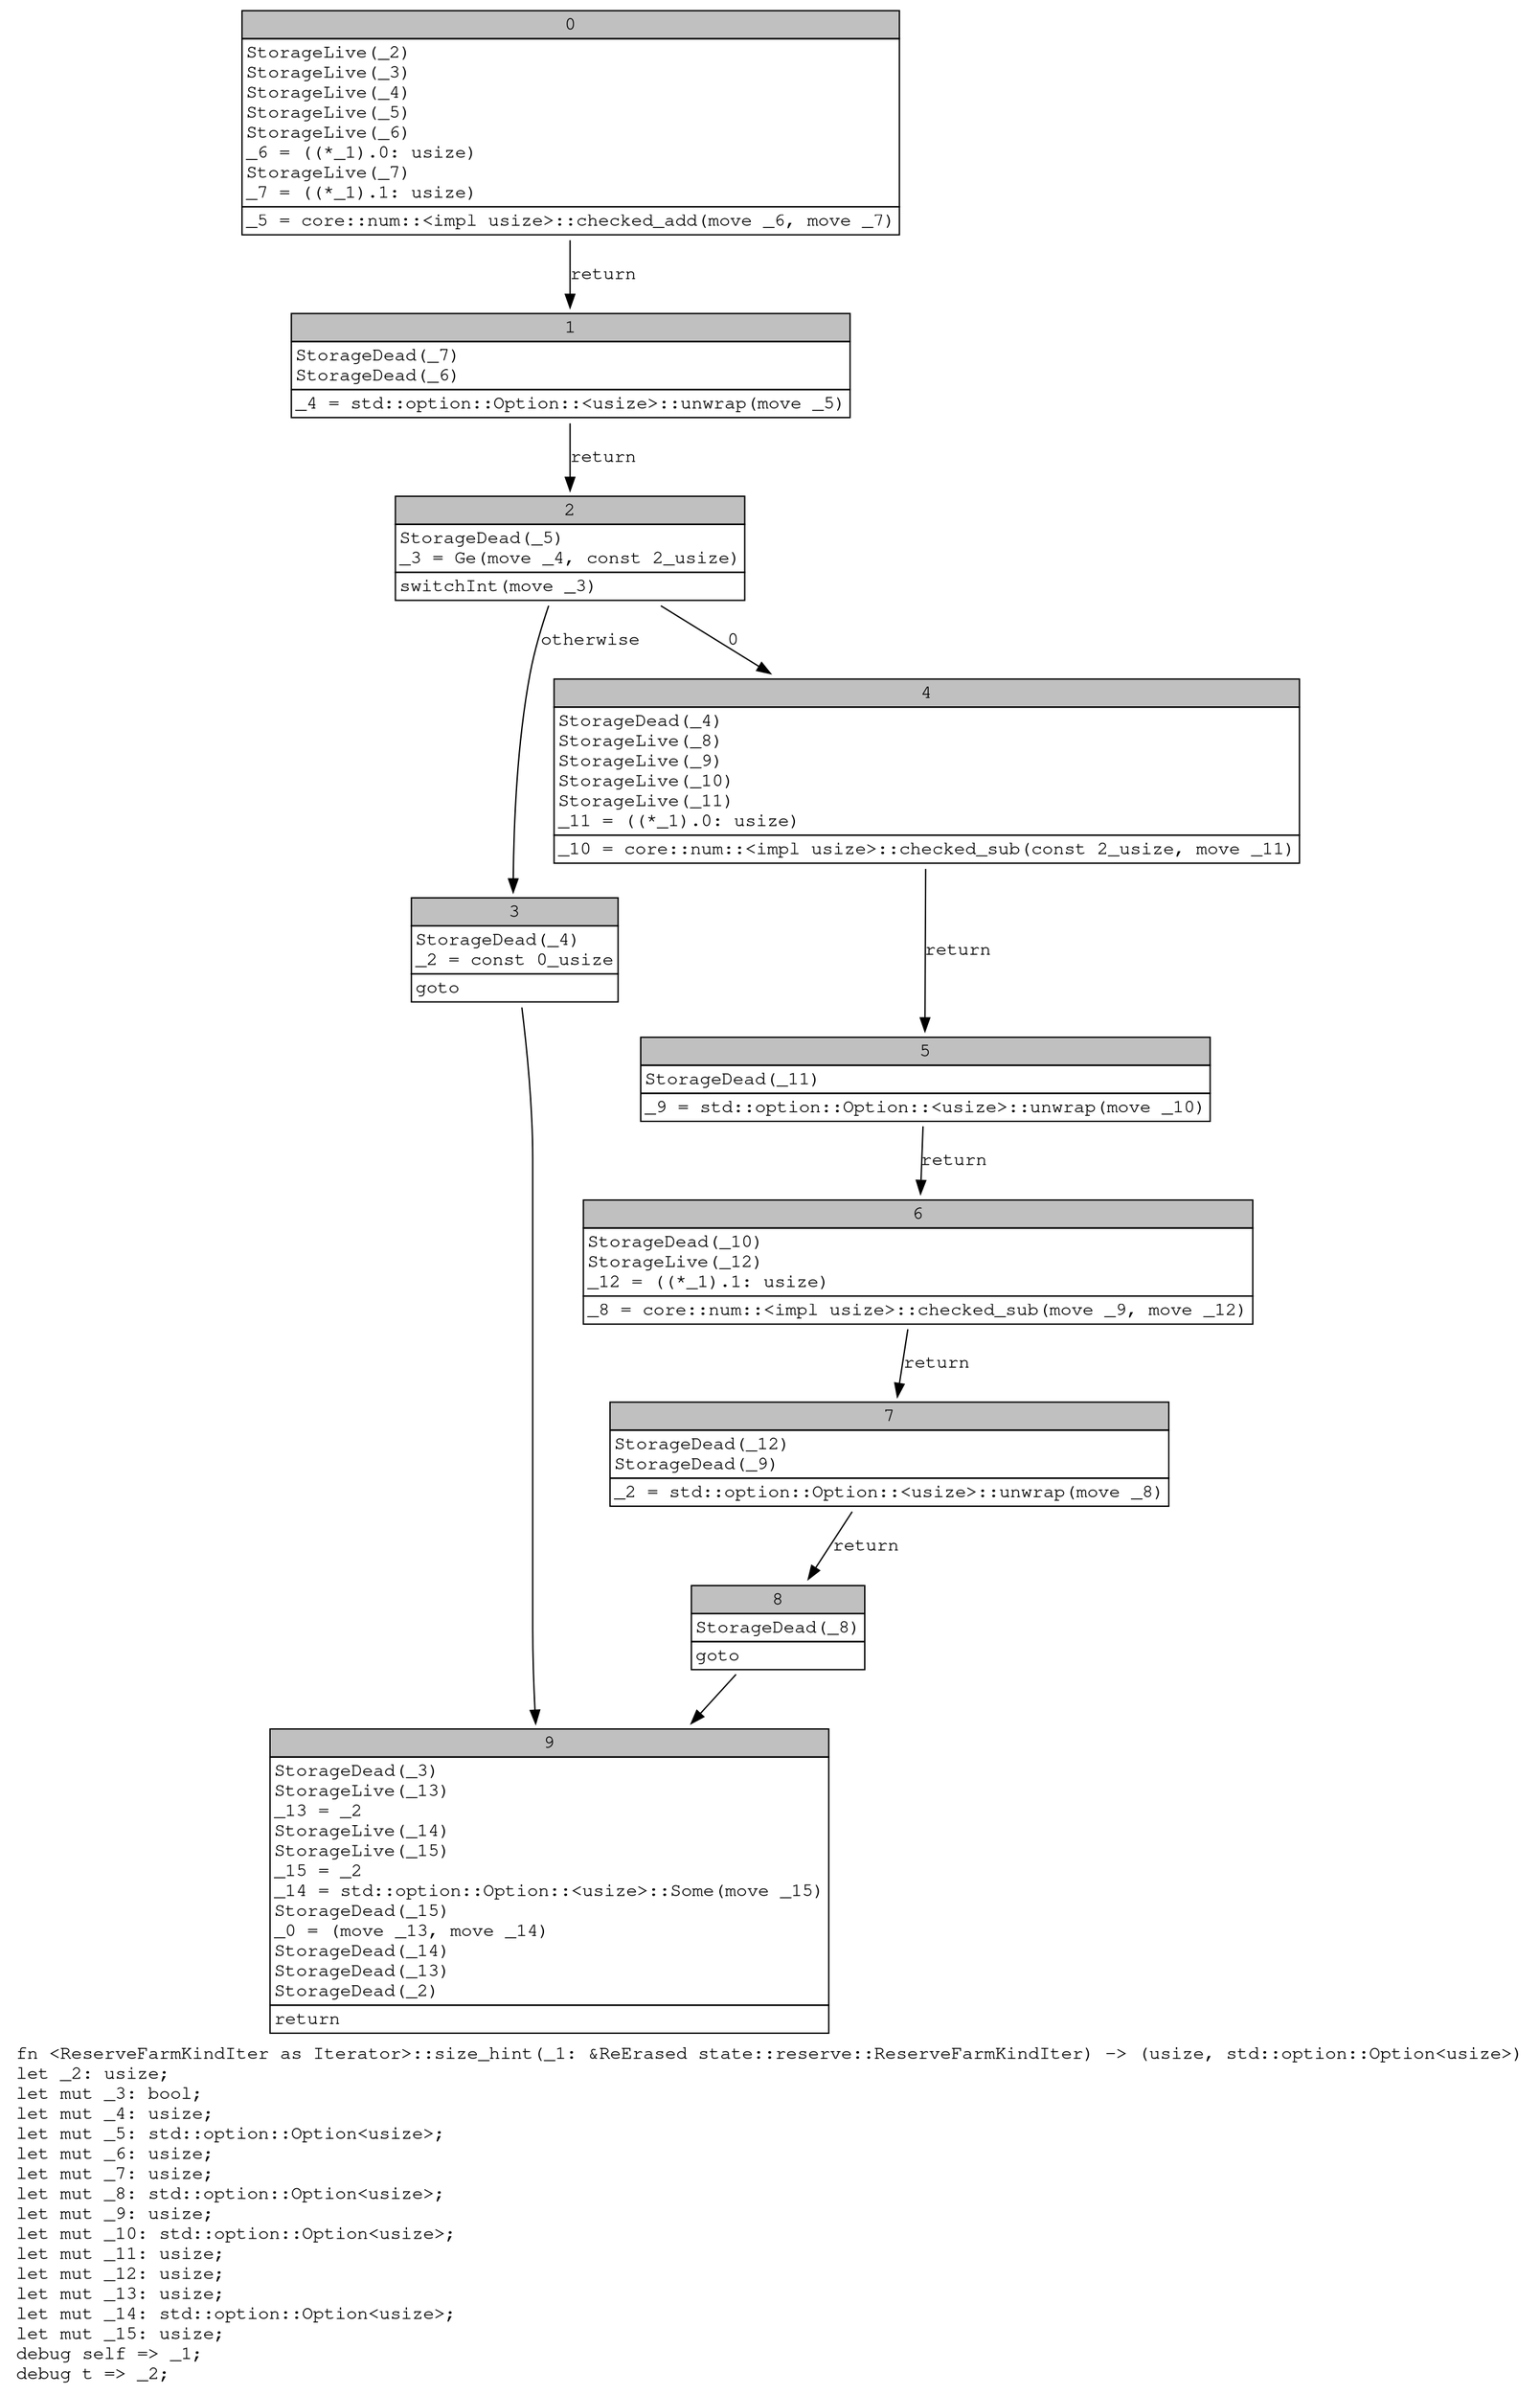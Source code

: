 digraph Mir_0_9207 {
    graph [fontname="Courier, monospace"];
    node [fontname="Courier, monospace"];
    edge [fontname="Courier, monospace"];
    label=<fn &lt;ReserveFarmKindIter as Iterator&gt;::size_hint(_1: &amp;ReErased state::reserve::ReserveFarmKindIter) -&gt; (usize, std::option::Option&lt;usize&gt;)<br align="left"/>let _2: usize;<br align="left"/>let mut _3: bool;<br align="left"/>let mut _4: usize;<br align="left"/>let mut _5: std::option::Option&lt;usize&gt;;<br align="left"/>let mut _6: usize;<br align="left"/>let mut _7: usize;<br align="left"/>let mut _8: std::option::Option&lt;usize&gt;;<br align="left"/>let mut _9: usize;<br align="left"/>let mut _10: std::option::Option&lt;usize&gt;;<br align="left"/>let mut _11: usize;<br align="left"/>let mut _12: usize;<br align="left"/>let mut _13: usize;<br align="left"/>let mut _14: std::option::Option&lt;usize&gt;;<br align="left"/>let mut _15: usize;<br align="left"/>debug self =&gt; _1;<br align="left"/>debug t =&gt; _2;<br align="left"/>>;
    bb0__0_9207 [shape="none", label=<<table border="0" cellborder="1" cellspacing="0"><tr><td bgcolor="gray" align="center" colspan="1">0</td></tr><tr><td align="left" balign="left">StorageLive(_2)<br/>StorageLive(_3)<br/>StorageLive(_4)<br/>StorageLive(_5)<br/>StorageLive(_6)<br/>_6 = ((*_1).0: usize)<br/>StorageLive(_7)<br/>_7 = ((*_1).1: usize)<br/></td></tr><tr><td align="left">_5 = core::num::&lt;impl usize&gt;::checked_add(move _6, move _7)</td></tr></table>>];
    bb1__0_9207 [shape="none", label=<<table border="0" cellborder="1" cellspacing="0"><tr><td bgcolor="gray" align="center" colspan="1">1</td></tr><tr><td align="left" balign="left">StorageDead(_7)<br/>StorageDead(_6)<br/></td></tr><tr><td align="left">_4 = std::option::Option::&lt;usize&gt;::unwrap(move _5)</td></tr></table>>];
    bb2__0_9207 [shape="none", label=<<table border="0" cellborder="1" cellspacing="0"><tr><td bgcolor="gray" align="center" colspan="1">2</td></tr><tr><td align="left" balign="left">StorageDead(_5)<br/>_3 = Ge(move _4, const 2_usize)<br/></td></tr><tr><td align="left">switchInt(move _3)</td></tr></table>>];
    bb3__0_9207 [shape="none", label=<<table border="0" cellborder="1" cellspacing="0"><tr><td bgcolor="gray" align="center" colspan="1">3</td></tr><tr><td align="left" balign="left">StorageDead(_4)<br/>_2 = const 0_usize<br/></td></tr><tr><td align="left">goto</td></tr></table>>];
    bb4__0_9207 [shape="none", label=<<table border="0" cellborder="1" cellspacing="0"><tr><td bgcolor="gray" align="center" colspan="1">4</td></tr><tr><td align="left" balign="left">StorageDead(_4)<br/>StorageLive(_8)<br/>StorageLive(_9)<br/>StorageLive(_10)<br/>StorageLive(_11)<br/>_11 = ((*_1).0: usize)<br/></td></tr><tr><td align="left">_10 = core::num::&lt;impl usize&gt;::checked_sub(const 2_usize, move _11)</td></tr></table>>];
    bb5__0_9207 [shape="none", label=<<table border="0" cellborder="1" cellspacing="0"><tr><td bgcolor="gray" align="center" colspan="1">5</td></tr><tr><td align="left" balign="left">StorageDead(_11)<br/></td></tr><tr><td align="left">_9 = std::option::Option::&lt;usize&gt;::unwrap(move _10)</td></tr></table>>];
    bb6__0_9207 [shape="none", label=<<table border="0" cellborder="1" cellspacing="0"><tr><td bgcolor="gray" align="center" colspan="1">6</td></tr><tr><td align="left" balign="left">StorageDead(_10)<br/>StorageLive(_12)<br/>_12 = ((*_1).1: usize)<br/></td></tr><tr><td align="left">_8 = core::num::&lt;impl usize&gt;::checked_sub(move _9, move _12)</td></tr></table>>];
    bb7__0_9207 [shape="none", label=<<table border="0" cellborder="1" cellspacing="0"><tr><td bgcolor="gray" align="center" colspan="1">7</td></tr><tr><td align="left" balign="left">StorageDead(_12)<br/>StorageDead(_9)<br/></td></tr><tr><td align="left">_2 = std::option::Option::&lt;usize&gt;::unwrap(move _8)</td></tr></table>>];
    bb8__0_9207 [shape="none", label=<<table border="0" cellborder="1" cellspacing="0"><tr><td bgcolor="gray" align="center" colspan="1">8</td></tr><tr><td align="left" balign="left">StorageDead(_8)<br/></td></tr><tr><td align="left">goto</td></tr></table>>];
    bb9__0_9207 [shape="none", label=<<table border="0" cellborder="1" cellspacing="0"><tr><td bgcolor="gray" align="center" colspan="1">9</td></tr><tr><td align="left" balign="left">StorageDead(_3)<br/>StorageLive(_13)<br/>_13 = _2<br/>StorageLive(_14)<br/>StorageLive(_15)<br/>_15 = _2<br/>_14 = std::option::Option::&lt;usize&gt;::Some(move _15)<br/>StorageDead(_15)<br/>_0 = (move _13, move _14)<br/>StorageDead(_14)<br/>StorageDead(_13)<br/>StorageDead(_2)<br/></td></tr><tr><td align="left">return</td></tr></table>>];
    bb0__0_9207 -> bb1__0_9207 [label="return"];
    bb1__0_9207 -> bb2__0_9207 [label="return"];
    bb2__0_9207 -> bb4__0_9207 [label="0"];
    bb2__0_9207 -> bb3__0_9207 [label="otherwise"];
    bb3__0_9207 -> bb9__0_9207 [label=""];
    bb4__0_9207 -> bb5__0_9207 [label="return"];
    bb5__0_9207 -> bb6__0_9207 [label="return"];
    bb6__0_9207 -> bb7__0_9207 [label="return"];
    bb7__0_9207 -> bb8__0_9207 [label="return"];
    bb8__0_9207 -> bb9__0_9207 [label=""];
}
